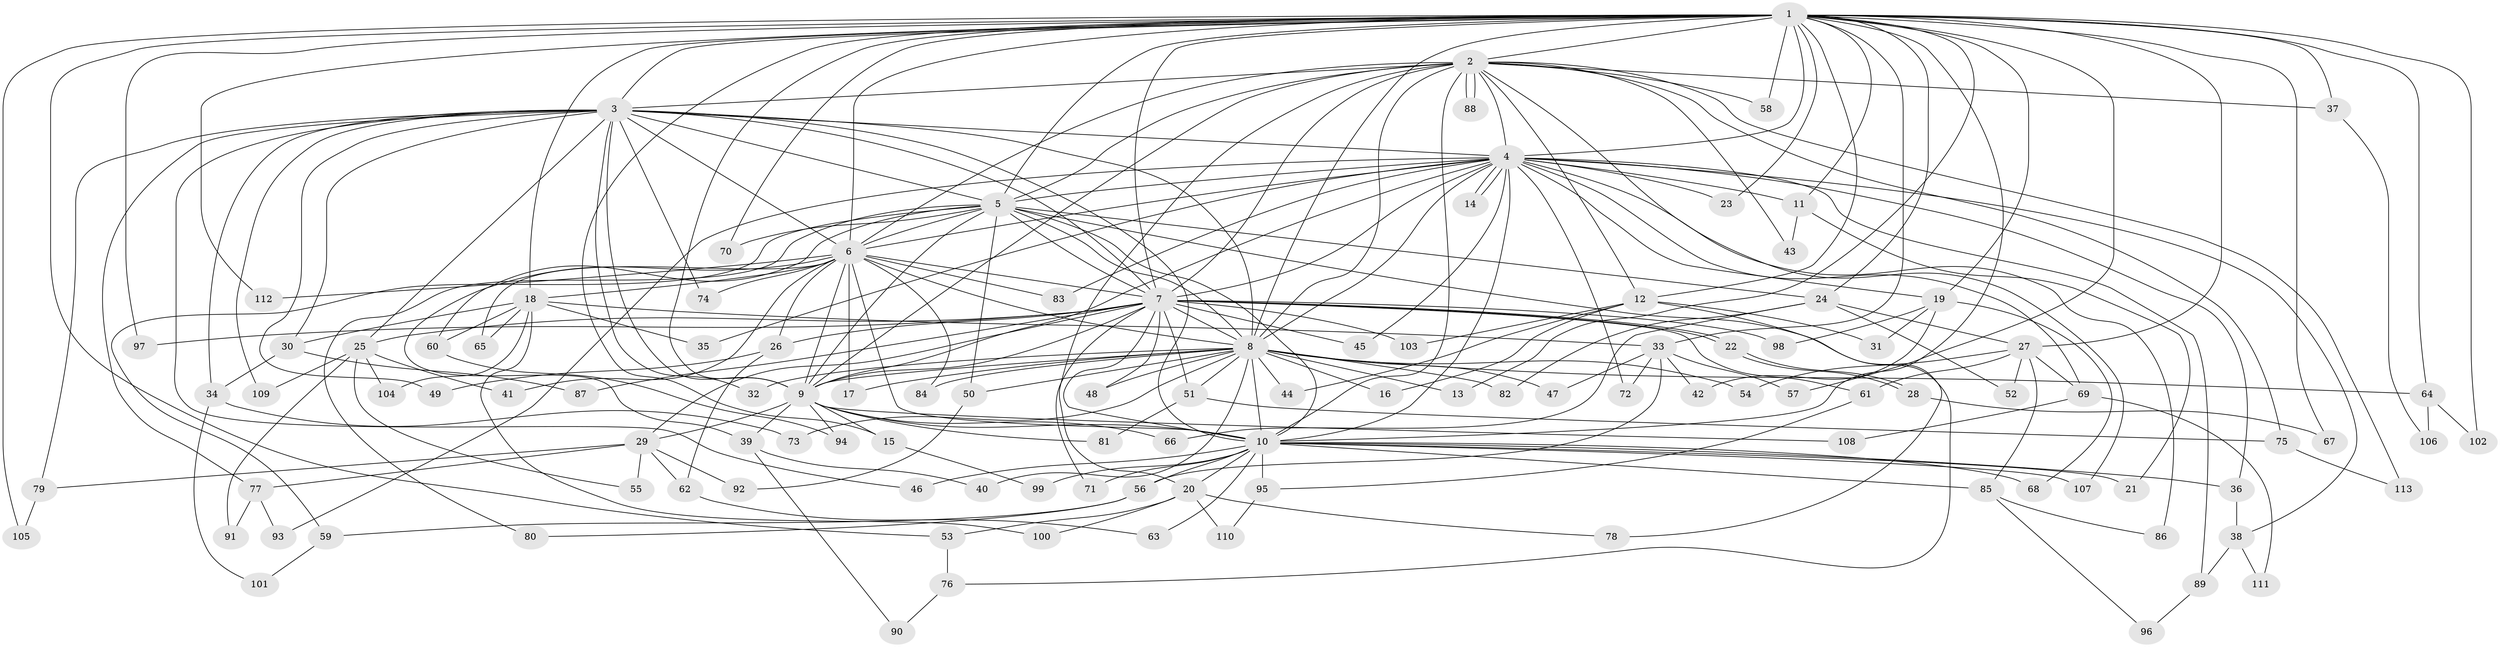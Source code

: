 // Generated by graph-tools (version 1.1) at 2025/49/03/09/25 03:49:35]
// undirected, 113 vertices, 251 edges
graph export_dot {
graph [start="1"]
  node [color=gray90,style=filled];
  1;
  2;
  3;
  4;
  5;
  6;
  7;
  8;
  9;
  10;
  11;
  12;
  13;
  14;
  15;
  16;
  17;
  18;
  19;
  20;
  21;
  22;
  23;
  24;
  25;
  26;
  27;
  28;
  29;
  30;
  31;
  32;
  33;
  34;
  35;
  36;
  37;
  38;
  39;
  40;
  41;
  42;
  43;
  44;
  45;
  46;
  47;
  48;
  49;
  50;
  51;
  52;
  53;
  54;
  55;
  56;
  57;
  58;
  59;
  60;
  61;
  62;
  63;
  64;
  65;
  66;
  67;
  68;
  69;
  70;
  71;
  72;
  73;
  74;
  75;
  76;
  77;
  78;
  79;
  80;
  81;
  82;
  83;
  84;
  85;
  86;
  87;
  88;
  89;
  90;
  91;
  92;
  93;
  94;
  95;
  96;
  97;
  98;
  99;
  100;
  101;
  102;
  103;
  104;
  105;
  106;
  107;
  108;
  109;
  110;
  111;
  112;
  113;
  1 -- 2;
  1 -- 3;
  1 -- 4;
  1 -- 5;
  1 -- 6;
  1 -- 7;
  1 -- 8;
  1 -- 9;
  1 -- 10;
  1 -- 11;
  1 -- 12;
  1 -- 13;
  1 -- 15;
  1 -- 18;
  1 -- 19;
  1 -- 23;
  1 -- 24;
  1 -- 27;
  1 -- 33;
  1 -- 37;
  1 -- 53;
  1 -- 57;
  1 -- 58;
  1 -- 64;
  1 -- 67;
  1 -- 70;
  1 -- 97;
  1 -- 102;
  1 -- 105;
  1 -- 112;
  2 -- 3;
  2 -- 4;
  2 -- 5;
  2 -- 6;
  2 -- 7;
  2 -- 8;
  2 -- 9;
  2 -- 10;
  2 -- 12;
  2 -- 20;
  2 -- 37;
  2 -- 43;
  2 -- 58;
  2 -- 75;
  2 -- 88;
  2 -- 88;
  2 -- 107;
  2 -- 113;
  3 -- 4;
  3 -- 5;
  3 -- 6;
  3 -- 7;
  3 -- 8;
  3 -- 9;
  3 -- 10;
  3 -- 25;
  3 -- 30;
  3 -- 32;
  3 -- 34;
  3 -- 46;
  3 -- 49;
  3 -- 74;
  3 -- 77;
  3 -- 79;
  3 -- 109;
  4 -- 5;
  4 -- 6;
  4 -- 7;
  4 -- 8;
  4 -- 9;
  4 -- 10;
  4 -- 11;
  4 -- 14;
  4 -- 14;
  4 -- 19;
  4 -- 23;
  4 -- 35;
  4 -- 36;
  4 -- 38;
  4 -- 45;
  4 -- 69;
  4 -- 72;
  4 -- 83;
  4 -- 86;
  4 -- 89;
  4 -- 93;
  5 -- 6;
  5 -- 7;
  5 -- 8;
  5 -- 9;
  5 -- 10;
  5 -- 24;
  5 -- 50;
  5 -- 59;
  5 -- 60;
  5 -- 70;
  5 -- 76;
  5 -- 80;
  6 -- 7;
  6 -- 8;
  6 -- 9;
  6 -- 10;
  6 -- 17;
  6 -- 18;
  6 -- 26;
  6 -- 39;
  6 -- 41;
  6 -- 65;
  6 -- 74;
  6 -- 83;
  6 -- 84;
  6 -- 112;
  7 -- 8;
  7 -- 9;
  7 -- 10;
  7 -- 22;
  7 -- 22;
  7 -- 25;
  7 -- 26;
  7 -- 29;
  7 -- 45;
  7 -- 48;
  7 -- 51;
  7 -- 61;
  7 -- 71;
  7 -- 87;
  7 -- 97;
  7 -- 98;
  7 -- 103;
  8 -- 9;
  8 -- 10;
  8 -- 13;
  8 -- 16;
  8 -- 17;
  8 -- 32;
  8 -- 40;
  8 -- 44;
  8 -- 47;
  8 -- 48;
  8 -- 50;
  8 -- 51;
  8 -- 54;
  8 -- 64;
  8 -- 73;
  8 -- 82;
  8 -- 84;
  9 -- 10;
  9 -- 15;
  9 -- 29;
  9 -- 39;
  9 -- 66;
  9 -- 81;
  9 -- 94;
  9 -- 108;
  10 -- 20;
  10 -- 21;
  10 -- 36;
  10 -- 46;
  10 -- 56;
  10 -- 63;
  10 -- 68;
  10 -- 71;
  10 -- 85;
  10 -- 95;
  10 -- 99;
  10 -- 107;
  11 -- 21;
  11 -- 43;
  12 -- 16;
  12 -- 31;
  12 -- 44;
  12 -- 78;
  12 -- 103;
  15 -- 99;
  18 -- 30;
  18 -- 33;
  18 -- 35;
  18 -- 60;
  18 -- 65;
  18 -- 100;
  18 -- 104;
  19 -- 31;
  19 -- 42;
  19 -- 68;
  19 -- 98;
  20 -- 53;
  20 -- 78;
  20 -- 100;
  20 -- 110;
  22 -- 28;
  22 -- 28;
  24 -- 27;
  24 -- 52;
  24 -- 66;
  24 -- 82;
  25 -- 41;
  25 -- 55;
  25 -- 91;
  25 -- 104;
  25 -- 109;
  26 -- 49;
  26 -- 62;
  27 -- 52;
  27 -- 54;
  27 -- 61;
  27 -- 69;
  27 -- 85;
  28 -- 67;
  29 -- 55;
  29 -- 62;
  29 -- 77;
  29 -- 79;
  29 -- 92;
  30 -- 34;
  30 -- 87;
  33 -- 42;
  33 -- 47;
  33 -- 56;
  33 -- 57;
  33 -- 72;
  34 -- 73;
  34 -- 101;
  36 -- 38;
  37 -- 106;
  38 -- 89;
  38 -- 111;
  39 -- 40;
  39 -- 90;
  50 -- 92;
  51 -- 75;
  51 -- 81;
  53 -- 76;
  56 -- 59;
  56 -- 80;
  59 -- 101;
  60 -- 94;
  61 -- 95;
  62 -- 63;
  64 -- 102;
  64 -- 106;
  69 -- 108;
  69 -- 111;
  75 -- 113;
  76 -- 90;
  77 -- 91;
  77 -- 93;
  79 -- 105;
  85 -- 86;
  85 -- 96;
  89 -- 96;
  95 -- 110;
}
